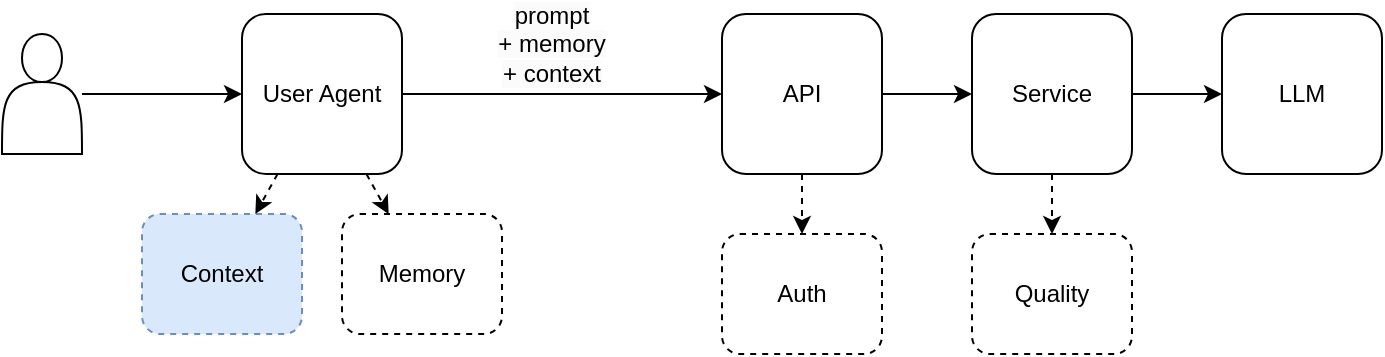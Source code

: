 <mxfile version="26.0.5">
  <diagram name="Page-1" id="TR5sEHsPR-A56FJRqs4F">
    <mxGraphModel dx="1434" dy="738" grid="1" gridSize="10" guides="1" tooltips="1" connect="1" arrows="1" fold="1" page="1" pageScale="1" pageWidth="850" pageHeight="1100" math="0" shadow="0">
      <root>
        <mxCell id="0" />
        <mxCell id="1" parent="0" />
        <mxCell id="nJXbT9FgGnLmUq8w1Ts0-23" value="" style="shape=actor;whiteSpace=wrap;html=1;" vertex="1" parent="1">
          <mxGeometry x="60" y="480" width="40" height="60" as="geometry" />
        </mxCell>
        <mxCell id="nJXbT9FgGnLmUq8w1Ts0-24" value="User Agent" style="rounded=1;whiteSpace=wrap;html=1;" vertex="1" parent="1">
          <mxGeometry x="180" y="470" width="80" height="80" as="geometry" />
        </mxCell>
        <mxCell id="nJXbT9FgGnLmUq8w1Ts0-25" value="API" style="rounded=1;whiteSpace=wrap;html=1;" vertex="1" parent="1">
          <mxGeometry x="420" y="470" width="80" height="80" as="geometry" />
        </mxCell>
        <mxCell id="nJXbT9FgGnLmUq8w1Ts0-26" value="LLM" style="rounded=1;whiteSpace=wrap;html=1;" vertex="1" parent="1">
          <mxGeometry x="670" y="470" width="80" height="80" as="geometry" />
        </mxCell>
        <mxCell id="nJXbT9FgGnLmUq8w1Ts0-27" value="Service" style="rounded=1;whiteSpace=wrap;html=1;" vertex="1" parent="1">
          <mxGeometry x="545" y="470" width="80" height="80" as="geometry" />
        </mxCell>
        <mxCell id="nJXbT9FgGnLmUq8w1Ts0-28" value="" style="endArrow=classic;html=1;rounded=0;" edge="1" parent="1" source="nJXbT9FgGnLmUq8w1Ts0-23" target="nJXbT9FgGnLmUq8w1Ts0-24">
          <mxGeometry width="50" height="50" relative="1" as="geometry">
            <mxPoint x="390" y="570" as="sourcePoint" />
            <mxPoint x="440" y="520" as="targetPoint" />
          </mxGeometry>
        </mxCell>
        <mxCell id="nJXbT9FgGnLmUq8w1Ts0-29" value="" style="endArrow=classic;html=1;rounded=0;" edge="1" parent="1" source="nJXbT9FgGnLmUq8w1Ts0-24" target="nJXbT9FgGnLmUq8w1Ts0-25">
          <mxGeometry width="50" height="50" relative="1" as="geometry">
            <mxPoint x="190" y="520" as="sourcePoint" />
            <mxPoint x="230" y="520" as="targetPoint" />
          </mxGeometry>
        </mxCell>
        <mxCell id="nJXbT9FgGnLmUq8w1Ts0-30" value="" style="endArrow=classic;html=1;rounded=0;" edge="1" parent="1" source="nJXbT9FgGnLmUq8w1Ts0-25" target="nJXbT9FgGnLmUq8w1Ts0-27">
          <mxGeometry width="50" height="50" relative="1" as="geometry">
            <mxPoint x="390" y="520" as="sourcePoint" />
            <mxPoint x="430" y="520" as="targetPoint" />
          </mxGeometry>
        </mxCell>
        <mxCell id="nJXbT9FgGnLmUq8w1Ts0-31" value="" style="endArrow=classic;html=1;rounded=0;" edge="1" parent="1" source="nJXbT9FgGnLmUq8w1Ts0-27" target="nJXbT9FgGnLmUq8w1Ts0-26">
          <mxGeometry width="50" height="50" relative="1" as="geometry">
            <mxPoint x="510" y="520" as="sourcePoint" />
            <mxPoint x="555" y="520" as="targetPoint" />
          </mxGeometry>
        </mxCell>
        <mxCell id="nJXbT9FgGnLmUq8w1Ts0-32" value="Memory" style="rounded=1;whiteSpace=wrap;html=1;dashed=1;" vertex="1" parent="1">
          <mxGeometry x="230" y="570" width="80" height="60" as="geometry" />
        </mxCell>
        <mxCell id="nJXbT9FgGnLmUq8w1Ts0-33" value="" style="endArrow=classic;html=1;rounded=0;entryX=0.5;entryY=0;entryDx=0;entryDy=0;strokeColor=none;" edge="1" parent="1" source="nJXbT9FgGnLmUq8w1Ts0-24" target="nJXbT9FgGnLmUq8w1Ts0-32">
          <mxGeometry width="50" height="50" relative="1" as="geometry">
            <mxPoint x="150" y="520" as="sourcePoint" />
            <mxPoint x="190" y="520" as="targetPoint" />
          </mxGeometry>
        </mxCell>
        <mxCell id="nJXbT9FgGnLmUq8w1Ts0-34" value="" style="endArrow=classic;html=1;rounded=0;dashed=1;" edge="1" parent="1" source="nJXbT9FgGnLmUq8w1Ts0-24" target="nJXbT9FgGnLmUq8w1Ts0-32">
          <mxGeometry width="50" height="50" relative="1" as="geometry">
            <mxPoint x="150" y="520" as="sourcePoint" />
            <mxPoint x="190" y="520" as="targetPoint" />
          </mxGeometry>
        </mxCell>
        <mxCell id="nJXbT9FgGnLmUq8w1Ts0-35" value="Auth" style="rounded=1;whiteSpace=wrap;html=1;dashed=1;" vertex="1" parent="1">
          <mxGeometry x="420" y="580" width="80" height="60" as="geometry" />
        </mxCell>
        <mxCell id="nJXbT9FgGnLmUq8w1Ts0-36" value="" style="endArrow=classic;html=1;rounded=0;dashed=1;" edge="1" parent="1" source="nJXbT9FgGnLmUq8w1Ts0-25" target="nJXbT9FgGnLmUq8w1Ts0-35">
          <mxGeometry width="50" height="50" relative="1" as="geometry">
            <mxPoint x="456.667" y="530" as="sourcePoint" />
            <mxPoint x="430" y="520" as="targetPoint" />
          </mxGeometry>
        </mxCell>
        <mxCell id="nJXbT9FgGnLmUq8w1Ts0-37" value="Quality" style="rounded=1;whiteSpace=wrap;html=1;dashed=1;" vertex="1" parent="1">
          <mxGeometry x="545" y="580" width="80" height="60" as="geometry" />
        </mxCell>
        <mxCell id="nJXbT9FgGnLmUq8w1Ts0-38" value="" style="endArrow=classic;html=1;rounded=0;dashed=1;" edge="1" parent="1" source="nJXbT9FgGnLmUq8w1Ts0-27" target="nJXbT9FgGnLmUq8w1Ts0-37">
          <mxGeometry width="50" height="50" relative="1" as="geometry">
            <mxPoint x="550.001" y="520" as="sourcePoint" />
            <mxPoint x="566.43" y="530" as="targetPoint" />
          </mxGeometry>
        </mxCell>
        <mxCell id="nJXbT9FgGnLmUq8w1Ts0-39" value="Context" style="rounded=1;whiteSpace=wrap;html=1;dashed=1;fillColor=#dae8fc;strokeColor=#6c8ebf;" vertex="1" parent="1">
          <mxGeometry x="130" y="570" width="80" height="60" as="geometry" />
        </mxCell>
        <mxCell id="nJXbT9FgGnLmUq8w1Ts0-40" value="" style="endArrow=classic;html=1;rounded=0;dashed=1;" edge="1" parent="1" source="nJXbT9FgGnLmUq8w1Ts0-24" target="nJXbT9FgGnLmUq8w1Ts0-39">
          <mxGeometry width="50" height="50" relative="1" as="geometry">
            <mxPoint x="230" y="560" as="sourcePoint" />
            <mxPoint x="230" y="640" as="targetPoint" />
          </mxGeometry>
        </mxCell>
        <mxCell id="nJXbT9FgGnLmUq8w1Ts0-41" value="&lt;span style=&quot;background-color: rgb(251, 251, 251);&quot;&gt;prompt&lt;/span&gt;&lt;br style=&quot;background-color: rgb(251, 251, 251);&quot;&gt;&lt;span style=&quot;background-color: rgb(251, 251, 251);&quot;&gt;+ memory&lt;/span&gt;&lt;br style=&quot;background-color: rgb(251, 251, 251);&quot;&gt;&lt;span style=&quot;background-color: rgb(251, 251, 251);&quot;&gt;+ context&lt;/span&gt;" style="text;html=1;align=center;verticalAlign=middle;whiteSpace=wrap;rounded=0;" vertex="1" parent="1">
          <mxGeometry x="260" y="470" width="150" height="30" as="geometry" />
        </mxCell>
      </root>
    </mxGraphModel>
  </diagram>
</mxfile>
